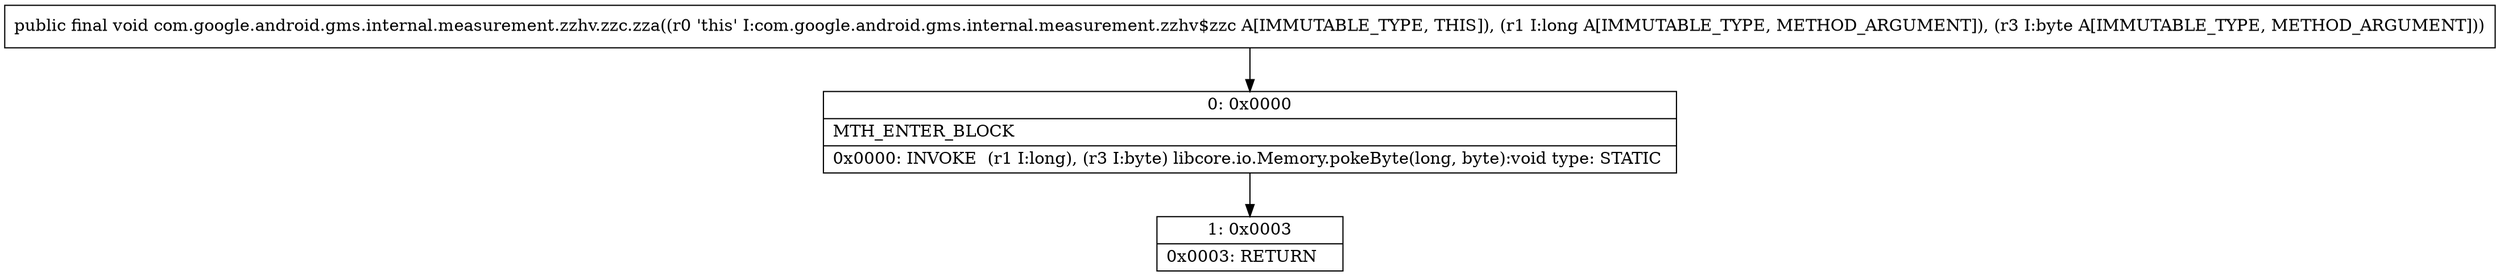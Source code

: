 digraph "CFG forcom.google.android.gms.internal.measurement.zzhv.zzc.zza(JB)V" {
Node_0 [shape=record,label="{0\:\ 0x0000|MTH_ENTER_BLOCK\l|0x0000: INVOKE  (r1 I:long), (r3 I:byte) libcore.io.Memory.pokeByte(long, byte):void type: STATIC \l}"];
Node_1 [shape=record,label="{1\:\ 0x0003|0x0003: RETURN   \l}"];
MethodNode[shape=record,label="{public final void com.google.android.gms.internal.measurement.zzhv.zzc.zza((r0 'this' I:com.google.android.gms.internal.measurement.zzhv$zzc A[IMMUTABLE_TYPE, THIS]), (r1 I:long A[IMMUTABLE_TYPE, METHOD_ARGUMENT]), (r3 I:byte A[IMMUTABLE_TYPE, METHOD_ARGUMENT])) }"];
MethodNode -> Node_0;
Node_0 -> Node_1;
}

